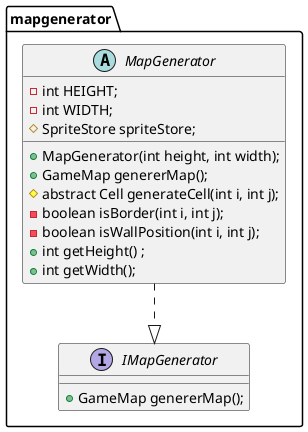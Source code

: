 @startuml
package mapgenerator {
    interface IMapGenerator {
        +  GameMap genererMap();
    }

    abstract class MapGenerator{
        - int HEIGHT;
        - int WIDTH;
        # SpriteStore spriteStore;

        + MapGenerator(int height, int width);
        + GameMap genererMap();
        # abstract Cell generateCell(int i, int j);
        - boolean isBorder(int i, int j);
        - boolean isWallPosition(int i, int j);
        + int getHeight() ;
        + int getWidth();
    }

MapGenerator ..|> IMapGenerator


@enduml